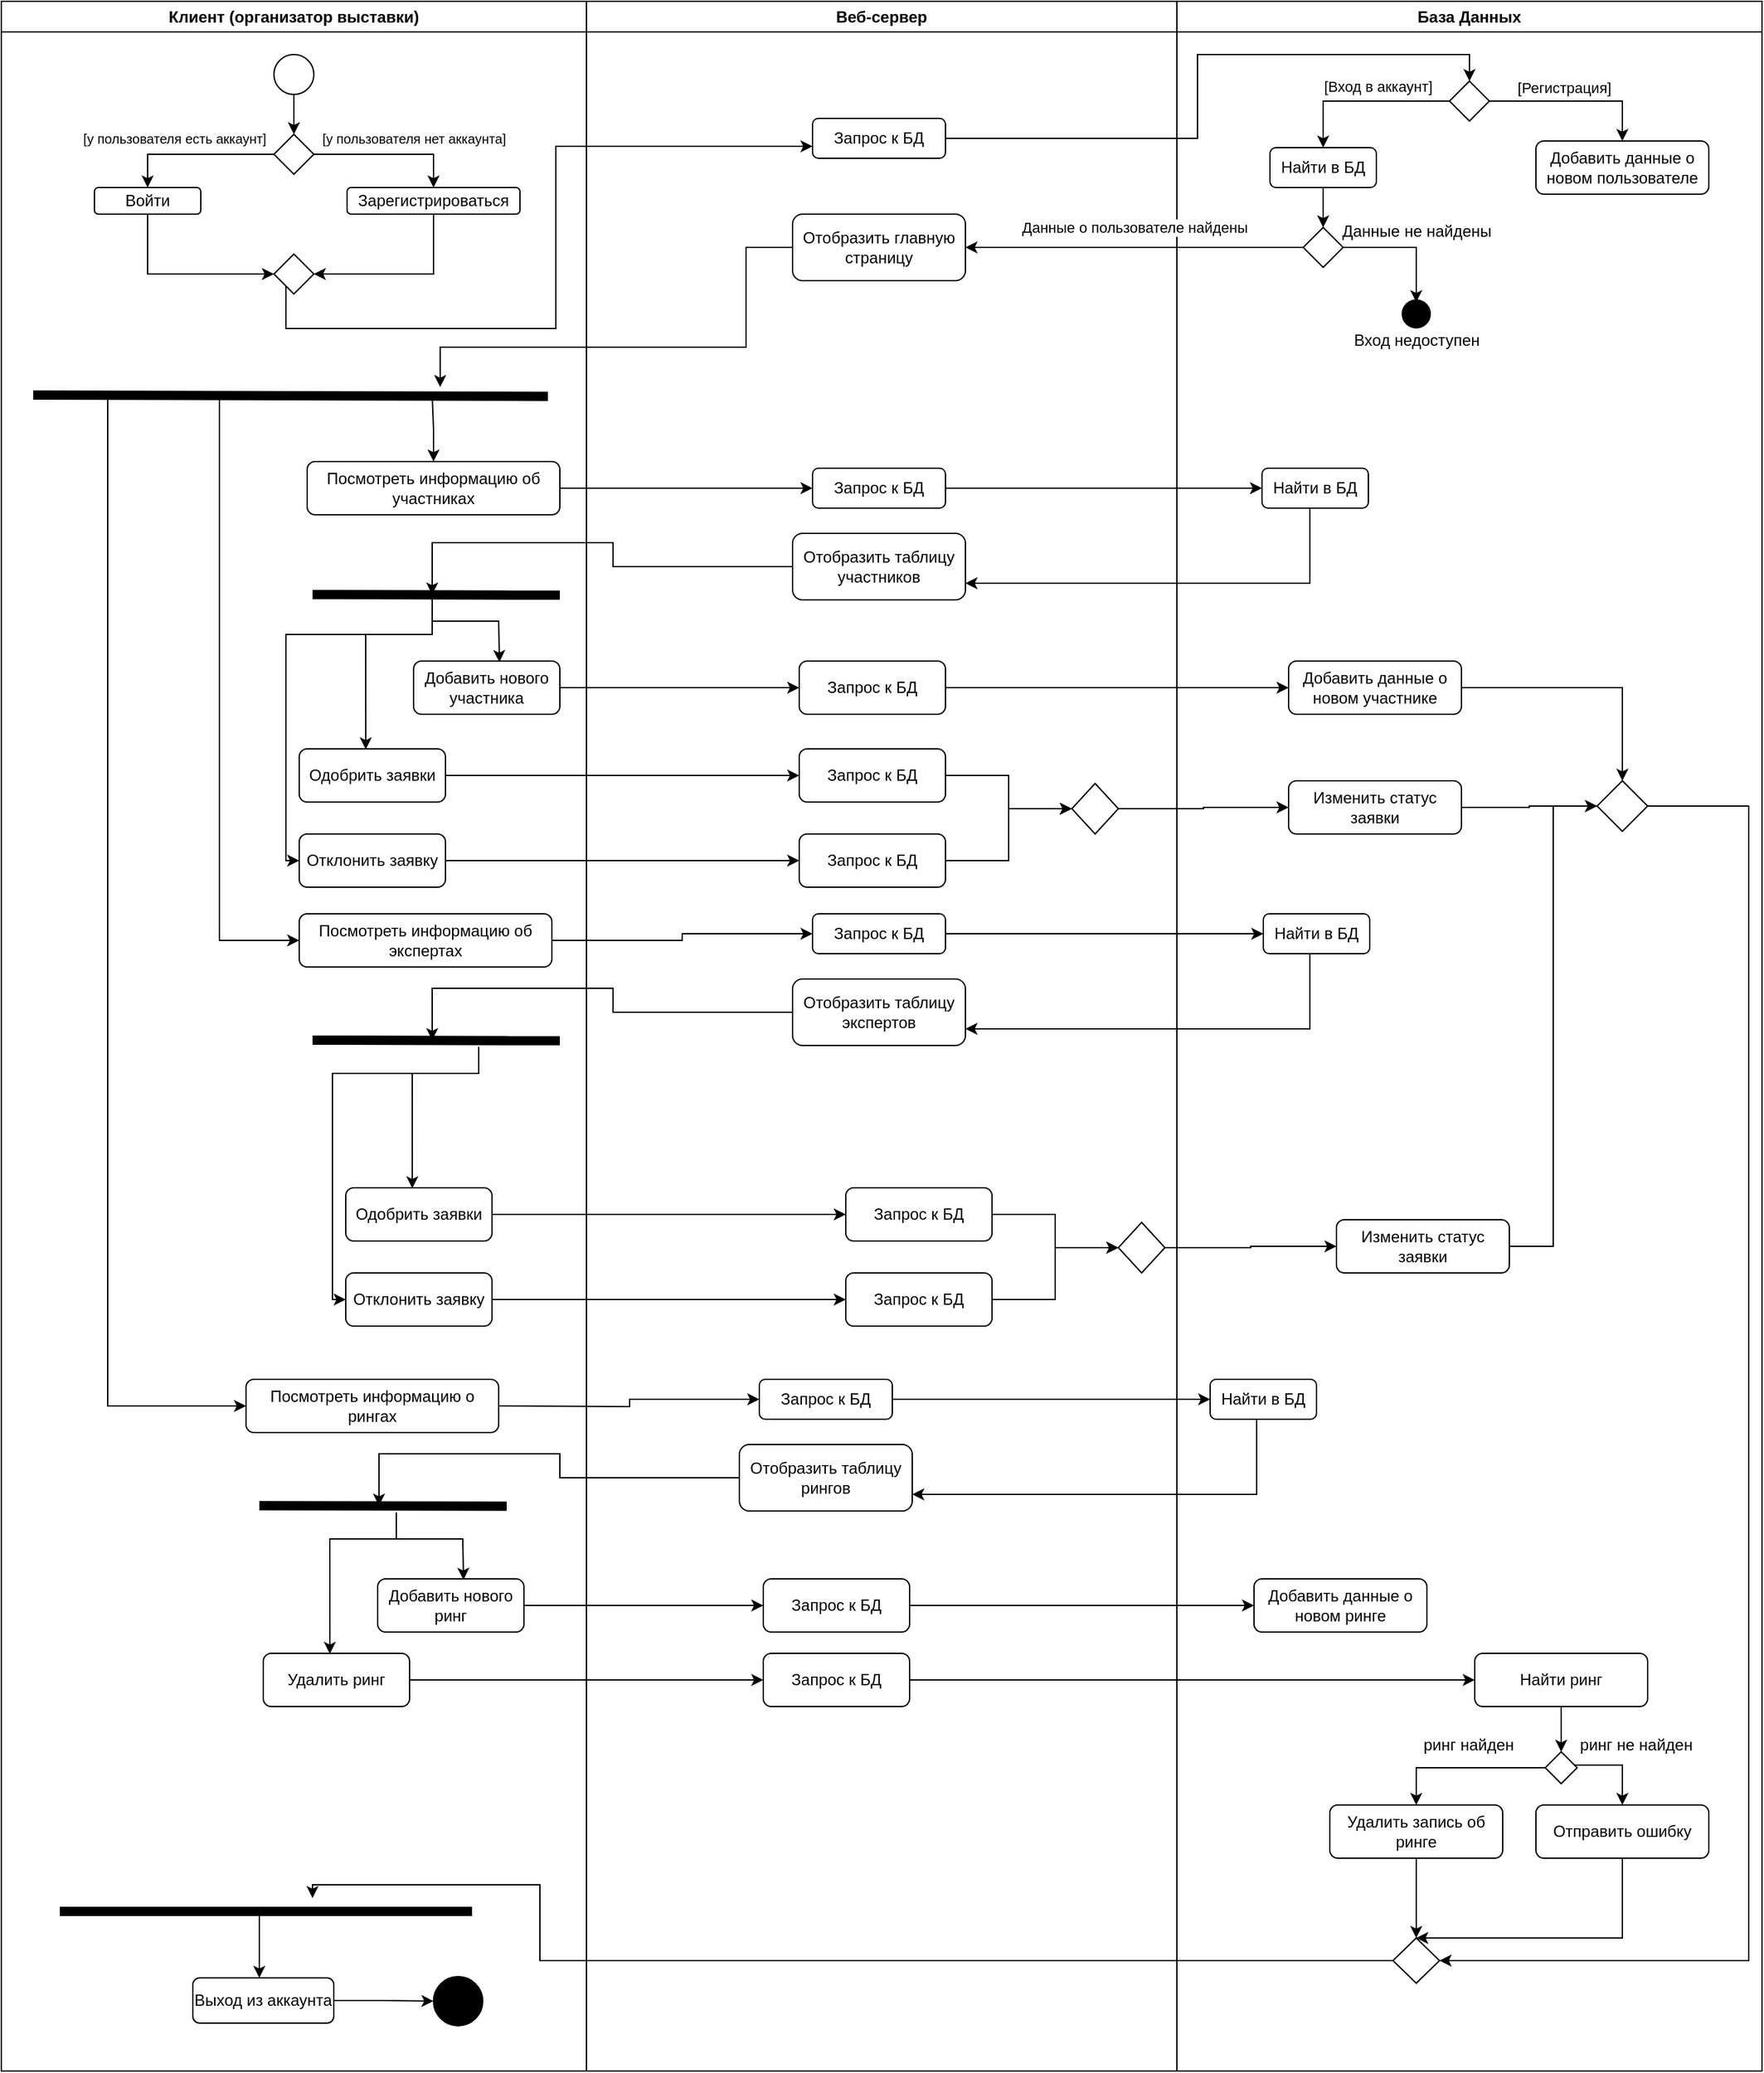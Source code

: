 <mxfile version="24.3.1" type="device">
  <diagram name="Страница — 1" id="noG2td76hltbFTV7gqiZ">
    <mxGraphModel dx="1954" dy="2383" grid="1" gridSize="10" guides="1" tooltips="1" connect="1" arrows="1" fold="1" page="1" pageScale="1" pageWidth="827" pageHeight="1169" math="0" shadow="0">
      <root>
        <mxCell id="0" />
        <mxCell id="1" parent="0" />
        <mxCell id="OkLWnx0SzeU370svV2Pa-1" value="Клиент (организатор выставки)" style="swimlane;whiteSpace=wrap;html=1;" parent="1" vertex="1">
          <mxGeometry x="46" y="-1146" width="440" height="1556" as="geometry" />
        </mxCell>
        <mxCell id="OkLWnx0SzeU370svV2Pa-4" value="" style="ellipse;whiteSpace=wrap;html=1;aspect=fixed;" parent="OkLWnx0SzeU370svV2Pa-1" vertex="1">
          <mxGeometry x="205" y="40" width="30" height="30" as="geometry" />
        </mxCell>
        <mxCell id="OkLWnx0SzeU370svV2Pa-10" style="edgeStyle=orthogonalEdgeStyle;rounded=0;orthogonalLoop=1;jettySize=auto;html=1;entryX=0.5;entryY=0;entryDx=0;entryDy=0;" parent="OkLWnx0SzeU370svV2Pa-1" source="OkLWnx0SzeU370svV2Pa-5" target="OkLWnx0SzeU370svV2Pa-7" edge="1">
          <mxGeometry relative="1" as="geometry" />
        </mxCell>
        <mxCell id="OkLWnx0SzeU370svV2Pa-11" style="edgeStyle=orthogonalEdgeStyle;rounded=0;orthogonalLoop=1;jettySize=auto;html=1;" parent="OkLWnx0SzeU370svV2Pa-1" source="OkLWnx0SzeU370svV2Pa-5" target="OkLWnx0SzeU370svV2Pa-8" edge="1">
          <mxGeometry relative="1" as="geometry" />
        </mxCell>
        <mxCell id="OkLWnx0SzeU370svV2Pa-5" value="" style="rhombus;whiteSpace=wrap;html=1;" parent="OkLWnx0SzeU370svV2Pa-1" vertex="1">
          <mxGeometry x="205" y="100" width="30" height="30" as="geometry" />
        </mxCell>
        <mxCell id="OkLWnx0SzeU370svV2Pa-6" value="" style="endArrow=classic;html=1;rounded=0;exitX=0.5;exitY=1;exitDx=0;exitDy=0;entryX=0.5;entryY=0;entryDx=0;entryDy=0;" parent="OkLWnx0SzeU370svV2Pa-1" source="OkLWnx0SzeU370svV2Pa-4" target="OkLWnx0SzeU370svV2Pa-5" edge="1">
          <mxGeometry width="50" height="50" relative="1" as="geometry">
            <mxPoint x="310" y="290" as="sourcePoint" />
            <mxPoint x="360" y="240" as="targetPoint" />
          </mxGeometry>
        </mxCell>
        <mxCell id="OkLWnx0SzeU370svV2Pa-15" style="edgeStyle=orthogonalEdgeStyle;rounded=0;orthogonalLoop=1;jettySize=auto;html=1;entryX=0;entryY=0.5;entryDx=0;entryDy=0;" parent="OkLWnx0SzeU370svV2Pa-1" source="OkLWnx0SzeU370svV2Pa-7" target="OkLWnx0SzeU370svV2Pa-14" edge="1">
          <mxGeometry relative="1" as="geometry">
            <Array as="points">
              <mxPoint x="110" y="205" />
            </Array>
          </mxGeometry>
        </mxCell>
        <mxCell id="OkLWnx0SzeU370svV2Pa-7" value="Войти" style="rounded=1;whiteSpace=wrap;html=1;" parent="OkLWnx0SzeU370svV2Pa-1" vertex="1">
          <mxGeometry x="70" y="140" width="80" height="20" as="geometry" />
        </mxCell>
        <mxCell id="OkLWnx0SzeU370svV2Pa-16" style="edgeStyle=orthogonalEdgeStyle;rounded=0;orthogonalLoop=1;jettySize=auto;html=1;entryX=1;entryY=0.5;entryDx=0;entryDy=0;" parent="OkLWnx0SzeU370svV2Pa-1" source="OkLWnx0SzeU370svV2Pa-8" target="OkLWnx0SzeU370svV2Pa-14" edge="1">
          <mxGeometry relative="1" as="geometry">
            <Array as="points">
              <mxPoint x="325" y="205" />
            </Array>
          </mxGeometry>
        </mxCell>
        <mxCell id="OkLWnx0SzeU370svV2Pa-8" value="Зарегистрироваться" style="rounded=1;whiteSpace=wrap;html=1;" parent="OkLWnx0SzeU370svV2Pa-1" vertex="1">
          <mxGeometry x="260" y="140" width="130" height="20" as="geometry" />
        </mxCell>
        <mxCell id="OkLWnx0SzeU370svV2Pa-12" value="&lt;font style=&quot;font-size: 10px;&quot;&gt;[у пользователя есть аккаунт]&lt;/font&gt;" style="text;html=1;align=center;verticalAlign=middle;resizable=0;points=[];autosize=1;strokeColor=none;fillColor=none;" parent="OkLWnx0SzeU370svV2Pa-1" vertex="1">
          <mxGeometry x="50" y="88" width="160" height="30" as="geometry" />
        </mxCell>
        <mxCell id="OkLWnx0SzeU370svV2Pa-13" value="&lt;font style=&quot;font-size: 10px;&quot;&gt;[у пользователя нет аккаунта]&lt;/font&gt;" style="text;html=1;align=center;verticalAlign=middle;resizable=0;points=[];autosize=1;strokeColor=none;fillColor=none;" parent="OkLWnx0SzeU370svV2Pa-1" vertex="1">
          <mxGeometry x="230" y="88" width="160" height="30" as="geometry" />
        </mxCell>
        <mxCell id="OkLWnx0SzeU370svV2Pa-14" value="" style="rhombus;whiteSpace=wrap;html=1;" parent="OkLWnx0SzeU370svV2Pa-1" vertex="1">
          <mxGeometry x="205" y="190" width="30" height="30" as="geometry" />
        </mxCell>
        <mxCell id="OkLWnx0SzeU370svV2Pa-40" value="" style="endArrow=none;html=1;rounded=0;strokeWidth=7;" parent="OkLWnx0SzeU370svV2Pa-1" edge="1">
          <mxGeometry relative="1" as="geometry">
            <mxPoint x="24" y="296" as="sourcePoint" />
            <mxPoint x="411" y="297" as="targetPoint" />
          </mxGeometry>
        </mxCell>
        <mxCell id="OkLWnx0SzeU370svV2Pa-46" style="edgeStyle=orthogonalEdgeStyle;rounded=0;orthogonalLoop=1;jettySize=auto;html=1;exitX=0.5;exitY=0;exitDx=0;exitDy=0;startArrow=classic;startFill=1;endArrow=none;endFill=0;" parent="OkLWnx0SzeU370svV2Pa-1" source="OkLWnx0SzeU370svV2Pa-45" edge="1">
          <mxGeometry relative="1" as="geometry">
            <mxPoint x="324.0" y="296" as="targetPoint" />
          </mxGeometry>
        </mxCell>
        <mxCell id="OkLWnx0SzeU370svV2Pa-45" value="Посмотреть информацию об участниках" style="rounded=1;whiteSpace=wrap;html=1;" parent="OkLWnx0SzeU370svV2Pa-1" vertex="1">
          <mxGeometry x="230" y="346" width="190" height="40" as="geometry" />
        </mxCell>
        <mxCell id="OkLWnx0SzeU370svV2Pa-51" value="" style="endArrow=none;html=1;rounded=0;strokeWidth=7;" parent="OkLWnx0SzeU370svV2Pa-1" edge="1">
          <mxGeometry relative="1" as="geometry">
            <mxPoint x="234" y="446" as="sourcePoint" />
            <mxPoint x="420" y="446.41" as="targetPoint" />
          </mxGeometry>
        </mxCell>
        <mxCell id="OkLWnx0SzeU370svV2Pa-57" value="Добавить нового участника" style="rounded=1;whiteSpace=wrap;html=1;" parent="OkLWnx0SzeU370svV2Pa-1" vertex="1">
          <mxGeometry x="310" y="496" width="110" height="40" as="geometry" />
        </mxCell>
        <mxCell id="OkLWnx0SzeU370svV2Pa-58" value="Одобрить заявки" style="rounded=1;whiteSpace=wrap;html=1;" parent="OkLWnx0SzeU370svV2Pa-1" vertex="1">
          <mxGeometry x="224" y="562" width="110" height="40" as="geometry" />
        </mxCell>
        <mxCell id="OkLWnx0SzeU370svV2Pa-59" value="Отклонить заявку" style="rounded=1;whiteSpace=wrap;html=1;" parent="OkLWnx0SzeU370svV2Pa-1" vertex="1">
          <mxGeometry x="224" y="626" width="110" height="40" as="geometry" />
        </mxCell>
        <mxCell id="OkLWnx0SzeU370svV2Pa-78" value="" style="endArrow=classic;html=1;rounded=0;entryX=0.455;entryY=0.01;entryDx=0;entryDy=0;entryPerimeter=0;" parent="OkLWnx0SzeU370svV2Pa-1" target="OkLWnx0SzeU370svV2Pa-58" edge="1">
          <mxGeometry width="50" height="50" relative="1" as="geometry">
            <mxPoint x="324" y="456" as="sourcePoint" />
            <mxPoint x="375" y="507" as="targetPoint" />
            <Array as="points">
              <mxPoint x="324" y="476" />
              <mxPoint x="274" y="476" />
            </Array>
          </mxGeometry>
        </mxCell>
        <mxCell id="OkLWnx0SzeU370svV2Pa-79" value="" style="endArrow=classic;html=1;rounded=0;" parent="OkLWnx0SzeU370svV2Pa-1" target="OkLWnx0SzeU370svV2Pa-59" edge="1">
          <mxGeometry width="50" height="50" relative="1" as="geometry">
            <mxPoint x="324" y="456" as="sourcePoint" />
            <mxPoint x="274" y="562" as="targetPoint" />
            <Array as="points">
              <mxPoint x="324" y="476" />
              <mxPoint x="274" y="476" />
              <mxPoint x="214" y="476" />
              <mxPoint x="214" y="646" />
            </Array>
          </mxGeometry>
        </mxCell>
        <mxCell id="OkLWnx0SzeU370svV2Pa-81" value="Посмотреть информацию об экспертах" style="rounded=1;whiteSpace=wrap;html=1;" parent="OkLWnx0SzeU370svV2Pa-1" vertex="1">
          <mxGeometry x="224" y="686" width="190" height="40" as="geometry" />
        </mxCell>
        <mxCell id="OkLWnx0SzeU370svV2Pa-116" value="" style="endArrow=classic;html=1;rounded=0;" parent="OkLWnx0SzeU370svV2Pa-1" edge="1">
          <mxGeometry width="50" height="50" relative="1" as="geometry">
            <mxPoint x="80" y="296" as="sourcePoint" />
            <mxPoint x="184" y="1056" as="targetPoint" />
            <Array as="points">
              <mxPoint x="80" y="1056" />
            </Array>
          </mxGeometry>
        </mxCell>
        <mxCell id="OkLWnx0SzeU370svV2Pa-117" value="Посмотреть информацию о рингах" style="rounded=1;whiteSpace=wrap;html=1;" parent="OkLWnx0SzeU370svV2Pa-1" vertex="1">
          <mxGeometry x="184" y="1036" width="190" height="40" as="geometry" />
        </mxCell>
        <mxCell id="OkLWnx0SzeU370svV2Pa-154" value="" style="endArrow=none;html=1;rounded=0;strokeWidth=7;" parent="OkLWnx0SzeU370svV2Pa-1" edge="1">
          <mxGeometry relative="1" as="geometry">
            <mxPoint x="44" y="1436" as="sourcePoint" />
            <mxPoint x="354" y="1436" as="targetPoint" />
          </mxGeometry>
        </mxCell>
        <mxCell id="OkLWnx0SzeU370svV2Pa-165" value="" style="edgeStyle=orthogonalEdgeStyle;rounded=0;orthogonalLoop=1;jettySize=auto;html=1;" parent="OkLWnx0SzeU370svV2Pa-1" source="OkLWnx0SzeU370svV2Pa-163" target="OkLWnx0SzeU370svV2Pa-164" edge="1">
          <mxGeometry relative="1" as="geometry" />
        </mxCell>
        <mxCell id="OkLWnx0SzeU370svV2Pa-163" value="Выход из аккаунта" style="rounded=1;whiteSpace=wrap;html=1;" parent="OkLWnx0SzeU370svV2Pa-1" vertex="1">
          <mxGeometry x="144" y="1486" width="106" height="34" as="geometry" />
        </mxCell>
        <mxCell id="OkLWnx0SzeU370svV2Pa-164" value="" style="ellipse;whiteSpace=wrap;html=1;rounded=1;fillColor=#000000;" parent="OkLWnx0SzeU370svV2Pa-1" vertex="1">
          <mxGeometry x="325" y="1485" width="37" height="37" as="geometry" />
        </mxCell>
        <mxCell id="OkLWnx0SzeU370svV2Pa-2" value="Веб-сервер" style="swimlane;whiteSpace=wrap;html=1;" parent="1" vertex="1">
          <mxGeometry x="486" y="-1146" width="444" height="1556" as="geometry" />
        </mxCell>
        <mxCell id="OkLWnx0SzeU370svV2Pa-17" value="Запрос к БД" style="rounded=1;whiteSpace=wrap;html=1;" parent="OkLWnx0SzeU370svV2Pa-2" vertex="1">
          <mxGeometry x="170" y="88" width="100" height="30" as="geometry" />
        </mxCell>
        <mxCell id="OkLWnx0SzeU370svV2Pa-43" style="edgeStyle=orthogonalEdgeStyle;rounded=0;orthogonalLoop=1;jettySize=auto;html=1;exitX=0;exitY=0.5;exitDx=0;exitDy=0;" parent="OkLWnx0SzeU370svV2Pa-2" source="OkLWnx0SzeU370svV2Pa-30" edge="1">
          <mxGeometry relative="1" as="geometry">
            <mxPoint x="-110" y="290" as="targetPoint" />
            <Array as="points">
              <mxPoint x="120" y="185" />
              <mxPoint x="120" y="260" />
              <mxPoint x="-110" y="260" />
            </Array>
          </mxGeometry>
        </mxCell>
        <mxCell id="OkLWnx0SzeU370svV2Pa-30" value="Отобразить главную страницу" style="rounded=1;whiteSpace=wrap;html=1;" parent="OkLWnx0SzeU370svV2Pa-2" vertex="1">
          <mxGeometry x="155" y="160" width="130" height="50" as="geometry" />
        </mxCell>
        <mxCell id="OkLWnx0SzeU370svV2Pa-48" value="Запрос к БД" style="rounded=1;whiteSpace=wrap;html=1;" parent="OkLWnx0SzeU370svV2Pa-2" vertex="1">
          <mxGeometry x="170" y="351" width="100" height="30" as="geometry" />
        </mxCell>
        <mxCell id="OkLWnx0SzeU370svV2Pa-49" style="edgeStyle=orthogonalEdgeStyle;rounded=0;orthogonalLoop=1;jettySize=auto;html=1;exitX=0.5;exitY=1;exitDx=0;exitDy=0;" parent="OkLWnx0SzeU370svV2Pa-2" source="OkLWnx0SzeU370svV2Pa-48" target="OkLWnx0SzeU370svV2Pa-48" edge="1">
          <mxGeometry relative="1" as="geometry" />
        </mxCell>
        <mxCell id="OkLWnx0SzeU370svV2Pa-56" style="edgeStyle=orthogonalEdgeStyle;rounded=0;orthogonalLoop=1;jettySize=auto;html=1;" parent="OkLWnx0SzeU370svV2Pa-2" source="OkLWnx0SzeU370svV2Pa-52" edge="1">
          <mxGeometry relative="1" as="geometry">
            <mxPoint x="-116" y="446" as="targetPoint" />
            <Array as="points">
              <mxPoint x="20" y="425" />
              <mxPoint x="20" y="407" />
              <mxPoint x="-116" y="407" />
            </Array>
          </mxGeometry>
        </mxCell>
        <mxCell id="OkLWnx0SzeU370svV2Pa-52" value="Отобразить таблицу участников" style="rounded=1;whiteSpace=wrap;html=1;" parent="OkLWnx0SzeU370svV2Pa-2" vertex="1">
          <mxGeometry x="155" y="400" width="130" height="50" as="geometry" />
        </mxCell>
        <mxCell id="OkLWnx0SzeU370svV2Pa-60" value="Запрос к БД" style="rounded=1;whiteSpace=wrap;html=1;" parent="OkLWnx0SzeU370svV2Pa-2" vertex="1">
          <mxGeometry x="160" y="496" width="110" height="40" as="geometry" />
        </mxCell>
        <mxCell id="OkLWnx0SzeU370svV2Pa-71" value="" style="edgeStyle=orthogonalEdgeStyle;rounded=0;orthogonalLoop=1;jettySize=auto;html=1;" parent="OkLWnx0SzeU370svV2Pa-2" source="OkLWnx0SzeU370svV2Pa-61" target="OkLWnx0SzeU370svV2Pa-70" edge="1">
          <mxGeometry relative="1" as="geometry" />
        </mxCell>
        <mxCell id="OkLWnx0SzeU370svV2Pa-61" value="Запрос к БД" style="rounded=1;whiteSpace=wrap;html=1;" parent="OkLWnx0SzeU370svV2Pa-2" vertex="1">
          <mxGeometry x="160" y="562" width="110" height="40" as="geometry" />
        </mxCell>
        <mxCell id="OkLWnx0SzeU370svV2Pa-72" style="edgeStyle=orthogonalEdgeStyle;rounded=0;orthogonalLoop=1;jettySize=auto;html=1;" parent="OkLWnx0SzeU370svV2Pa-2" source="OkLWnx0SzeU370svV2Pa-62" target="OkLWnx0SzeU370svV2Pa-70" edge="1">
          <mxGeometry relative="1" as="geometry" />
        </mxCell>
        <mxCell id="OkLWnx0SzeU370svV2Pa-62" value="Запрос к БД" style="rounded=1;whiteSpace=wrap;html=1;" parent="OkLWnx0SzeU370svV2Pa-2" vertex="1">
          <mxGeometry x="160" y="626" width="110" height="40" as="geometry" />
        </mxCell>
        <mxCell id="OkLWnx0SzeU370svV2Pa-70" value="" style="rhombus;whiteSpace=wrap;html=1;rounded=0;" parent="OkLWnx0SzeU370svV2Pa-2" vertex="1">
          <mxGeometry x="365" y="588" width="35" height="38" as="geometry" />
        </mxCell>
        <mxCell id="OkLWnx0SzeU370svV2Pa-82" value="" style="endArrow=none;html=1;rounded=0;strokeWidth=7;" parent="OkLWnx0SzeU370svV2Pa-2" edge="1">
          <mxGeometry relative="1" as="geometry">
            <mxPoint x="-206" y="781" as="sourcePoint" />
            <mxPoint x="-20" y="781.41" as="targetPoint" />
          </mxGeometry>
        </mxCell>
        <mxCell id="OkLWnx0SzeU370svV2Pa-83" value="Запрос к БД" style="rounded=1;whiteSpace=wrap;html=1;" parent="OkLWnx0SzeU370svV2Pa-2" vertex="1">
          <mxGeometry x="170" y="686" width="100" height="30" as="geometry" />
        </mxCell>
        <mxCell id="OkLWnx0SzeU370svV2Pa-84" style="edgeStyle=orthogonalEdgeStyle;rounded=0;orthogonalLoop=1;jettySize=auto;html=1;" parent="OkLWnx0SzeU370svV2Pa-2" source="OkLWnx0SzeU370svV2Pa-85" edge="1">
          <mxGeometry relative="1" as="geometry">
            <mxPoint x="-116" y="781" as="targetPoint" />
            <Array as="points">
              <mxPoint x="20" y="760" />
              <mxPoint x="20" y="742" />
              <mxPoint x="-116" y="742" />
            </Array>
          </mxGeometry>
        </mxCell>
        <mxCell id="OkLWnx0SzeU370svV2Pa-85" value="Отобразить таблицу экспертов" style="rounded=1;whiteSpace=wrap;html=1;" parent="OkLWnx0SzeU370svV2Pa-2" vertex="1">
          <mxGeometry x="155" y="735" width="130" height="50" as="geometry" />
        </mxCell>
        <mxCell id="OkLWnx0SzeU370svV2Pa-86" value="Найти в БД" style="rounded=1;whiteSpace=wrap;html=1;" parent="OkLWnx0SzeU370svV2Pa-2" vertex="1">
          <mxGeometry x="509" y="686" width="80" height="30" as="geometry" />
        </mxCell>
        <mxCell id="OkLWnx0SzeU370svV2Pa-87" style="edgeStyle=orthogonalEdgeStyle;rounded=0;orthogonalLoop=1;jettySize=auto;html=1;exitX=1;exitY=0.5;exitDx=0;exitDy=0;entryX=0;entryY=0.5;entryDx=0;entryDy=0;" parent="OkLWnx0SzeU370svV2Pa-2" source="OkLWnx0SzeU370svV2Pa-83" target="OkLWnx0SzeU370svV2Pa-86" edge="1">
          <mxGeometry relative="1" as="geometry" />
        </mxCell>
        <mxCell id="OkLWnx0SzeU370svV2Pa-88" style="edgeStyle=orthogonalEdgeStyle;rounded=0;orthogonalLoop=1;jettySize=auto;html=1;entryX=1;entryY=0.75;entryDx=0;entryDy=0;" parent="OkLWnx0SzeU370svV2Pa-2" source="OkLWnx0SzeU370svV2Pa-86" target="OkLWnx0SzeU370svV2Pa-85" edge="1">
          <mxGeometry relative="1" as="geometry">
            <Array as="points">
              <mxPoint x="544" y="772" />
            </Array>
          </mxGeometry>
        </mxCell>
        <mxCell id="OkLWnx0SzeU370svV2Pa-118" value="" style="endArrow=none;html=1;rounded=0;strokeWidth=7;" parent="OkLWnx0SzeU370svV2Pa-2" edge="1">
          <mxGeometry relative="1" as="geometry">
            <mxPoint x="-246" y="1131" as="sourcePoint" />
            <mxPoint x="-60" y="1131.41" as="targetPoint" />
          </mxGeometry>
        </mxCell>
        <mxCell id="OkLWnx0SzeU370svV2Pa-119" value="Запрос к БД" style="rounded=1;whiteSpace=wrap;html=1;" parent="OkLWnx0SzeU370svV2Pa-2" vertex="1">
          <mxGeometry x="130" y="1036" width="100" height="30" as="geometry" />
        </mxCell>
        <mxCell id="OkLWnx0SzeU370svV2Pa-120" style="edgeStyle=orthogonalEdgeStyle;rounded=0;orthogonalLoop=1;jettySize=auto;html=1;" parent="OkLWnx0SzeU370svV2Pa-2" source="OkLWnx0SzeU370svV2Pa-121" edge="1">
          <mxGeometry relative="1" as="geometry">
            <mxPoint x="-156" y="1131" as="targetPoint" />
            <Array as="points">
              <mxPoint x="-20" y="1110" />
              <mxPoint x="-20" y="1092" />
              <mxPoint x="-156" y="1092" />
            </Array>
          </mxGeometry>
        </mxCell>
        <mxCell id="OkLWnx0SzeU370svV2Pa-121" value="Отобразить таблицу рингов" style="rounded=1;whiteSpace=wrap;html=1;" parent="OkLWnx0SzeU370svV2Pa-2" vertex="1">
          <mxGeometry x="115" y="1085" width="130" height="50" as="geometry" />
        </mxCell>
        <mxCell id="OkLWnx0SzeU370svV2Pa-122" value="Найти в БД" style="rounded=1;whiteSpace=wrap;html=1;" parent="OkLWnx0SzeU370svV2Pa-2" vertex="1">
          <mxGeometry x="469" y="1036" width="80" height="30" as="geometry" />
        </mxCell>
        <mxCell id="OkLWnx0SzeU370svV2Pa-123" style="edgeStyle=orthogonalEdgeStyle;rounded=0;orthogonalLoop=1;jettySize=auto;html=1;exitX=1;exitY=0.5;exitDx=0;exitDy=0;entryX=0;entryY=0.5;entryDx=0;entryDy=0;" parent="OkLWnx0SzeU370svV2Pa-2" source="OkLWnx0SzeU370svV2Pa-119" target="OkLWnx0SzeU370svV2Pa-122" edge="1">
          <mxGeometry relative="1" as="geometry" />
        </mxCell>
        <mxCell id="OkLWnx0SzeU370svV2Pa-124" style="edgeStyle=orthogonalEdgeStyle;rounded=0;orthogonalLoop=1;jettySize=auto;html=1;entryX=1;entryY=0.75;entryDx=0;entryDy=0;" parent="OkLWnx0SzeU370svV2Pa-2" source="OkLWnx0SzeU370svV2Pa-122" target="OkLWnx0SzeU370svV2Pa-121" edge="1">
          <mxGeometry relative="1" as="geometry">
            <Array as="points">
              <mxPoint x="504" y="1122" />
            </Array>
          </mxGeometry>
        </mxCell>
        <mxCell id="OkLWnx0SzeU370svV2Pa-125" style="edgeStyle=orthogonalEdgeStyle;rounded=0;orthogonalLoop=1;jettySize=auto;html=1;entryX=0;entryY=0.5;entryDx=0;entryDy=0;" parent="OkLWnx0SzeU370svV2Pa-2" target="OkLWnx0SzeU370svV2Pa-119" edge="1">
          <mxGeometry relative="1" as="geometry">
            <mxPoint x="-66" y="1056" as="sourcePoint" />
          </mxGeometry>
        </mxCell>
        <mxCell id="OkLWnx0SzeU370svV2Pa-3" value="База Данных" style="swimlane;whiteSpace=wrap;html=1;" parent="1" vertex="1">
          <mxGeometry x="930" y="-1146" width="440" height="1556" as="geometry" />
        </mxCell>
        <mxCell id="OkLWnx0SzeU370svV2Pa-22" style="edgeStyle=orthogonalEdgeStyle;rounded=0;orthogonalLoop=1;jettySize=auto;html=1;entryX=0.5;entryY=0;entryDx=0;entryDy=0;" parent="OkLWnx0SzeU370svV2Pa-3" source="OkLWnx0SzeU370svV2Pa-19" target="OkLWnx0SzeU370svV2Pa-20" edge="1">
          <mxGeometry relative="1" as="geometry" />
        </mxCell>
        <mxCell id="OkLWnx0SzeU370svV2Pa-23" value="[Вход в аккаунт]" style="edgeLabel;html=1;align=center;verticalAlign=middle;resizable=0;points=[];" parent="OkLWnx0SzeU370svV2Pa-22" vertex="1" connectable="0">
          <mxGeometry x="0.051" y="-1" relative="1" as="geometry">
            <mxPoint x="14" y="-10" as="offset" />
          </mxGeometry>
        </mxCell>
        <mxCell id="OkLWnx0SzeU370svV2Pa-25" style="edgeStyle=orthogonalEdgeStyle;rounded=0;orthogonalLoop=1;jettySize=auto;html=1;entryX=0.5;entryY=0;entryDx=0;entryDy=0;" parent="OkLWnx0SzeU370svV2Pa-3" source="OkLWnx0SzeU370svV2Pa-19" target="OkLWnx0SzeU370svV2Pa-24" edge="1">
          <mxGeometry relative="1" as="geometry" />
        </mxCell>
        <mxCell id="OkLWnx0SzeU370svV2Pa-26" value="[Регистрация]" style="edgeLabel;html=1;align=center;verticalAlign=middle;resizable=0;points=[];" parent="OkLWnx0SzeU370svV2Pa-25" vertex="1" connectable="0">
          <mxGeometry x="-0.115" y="2" relative="1" as="geometry">
            <mxPoint x="-2" y="-8" as="offset" />
          </mxGeometry>
        </mxCell>
        <mxCell id="OkLWnx0SzeU370svV2Pa-19" value="" style="rhombus;whiteSpace=wrap;html=1;" parent="OkLWnx0SzeU370svV2Pa-3" vertex="1">
          <mxGeometry x="205" y="60" width="30" height="30" as="geometry" />
        </mxCell>
        <mxCell id="OkLWnx0SzeU370svV2Pa-29" style="edgeStyle=orthogonalEdgeStyle;rounded=0;orthogonalLoop=1;jettySize=auto;html=1;entryX=0.5;entryY=0;entryDx=0;entryDy=0;" parent="OkLWnx0SzeU370svV2Pa-3" source="OkLWnx0SzeU370svV2Pa-20" target="OkLWnx0SzeU370svV2Pa-28" edge="1">
          <mxGeometry relative="1" as="geometry" />
        </mxCell>
        <mxCell id="OkLWnx0SzeU370svV2Pa-20" value="Найти в БД" style="rounded=1;whiteSpace=wrap;html=1;" parent="OkLWnx0SzeU370svV2Pa-3" vertex="1">
          <mxGeometry x="70" y="110" width="80" height="30" as="geometry" />
        </mxCell>
        <mxCell id="OkLWnx0SzeU370svV2Pa-24" value="Добавить данные о новом пользователе" style="rounded=1;whiteSpace=wrap;html=1;" parent="OkLWnx0SzeU370svV2Pa-3" vertex="1">
          <mxGeometry x="270" y="105" width="130" height="40" as="geometry" />
        </mxCell>
        <mxCell id="OkLWnx0SzeU370svV2Pa-33" style="edgeStyle=orthogonalEdgeStyle;rounded=0;orthogonalLoop=1;jettySize=auto;html=1;entryX=0.5;entryY=0.206;entryDx=0;entryDy=0;entryPerimeter=0;" parent="OkLWnx0SzeU370svV2Pa-3" source="OkLWnx0SzeU370svV2Pa-28" target="OkLWnx0SzeU370svV2Pa-35" edge="1">
          <mxGeometry relative="1" as="geometry">
            <mxPoint x="180.0" y="220" as="targetPoint" />
          </mxGeometry>
        </mxCell>
        <mxCell id="OkLWnx0SzeU370svV2Pa-28" value="" style="rhombus;whiteSpace=wrap;html=1;" parent="OkLWnx0SzeU370svV2Pa-3" vertex="1">
          <mxGeometry x="95" y="170" width="30" height="30" as="geometry" />
        </mxCell>
        <mxCell id="OkLWnx0SzeU370svV2Pa-34" value="Данные не найдены" style="text;html=1;align=center;verticalAlign=middle;resizable=0;points=[];autosize=1;strokeColor=none;fillColor=none;" parent="OkLWnx0SzeU370svV2Pa-3" vertex="1">
          <mxGeometry x="110" y="158" width="140" height="30" as="geometry" />
        </mxCell>
        <mxCell id="OkLWnx0SzeU370svV2Pa-35" value="" style="ellipse;html=1;shape=endState;fillColor=#000000;strokeColor=none;" parent="OkLWnx0SzeU370svV2Pa-3" vertex="1">
          <mxGeometry x="165" y="220" width="30" height="30" as="geometry" />
        </mxCell>
        <mxCell id="OkLWnx0SzeU370svV2Pa-36" value="Вход недоступен" style="text;html=1;align=center;verticalAlign=middle;resizable=0;points=[];autosize=1;strokeColor=none;fillColor=none;" parent="OkLWnx0SzeU370svV2Pa-3" vertex="1">
          <mxGeometry x="120" y="240" width="120" height="30" as="geometry" />
        </mxCell>
        <mxCell id="OkLWnx0SzeU370svV2Pa-53" value="Найти в БД" style="rounded=1;whiteSpace=wrap;html=1;" parent="OkLWnx0SzeU370svV2Pa-3" vertex="1">
          <mxGeometry x="64" y="351" width="80" height="30" as="geometry" />
        </mxCell>
        <mxCell id="OkLWnx0SzeU370svV2Pa-67" style="edgeStyle=orthogonalEdgeStyle;rounded=0;orthogonalLoop=1;jettySize=auto;html=1;entryX=0.5;entryY=0;entryDx=0;entryDy=0;" parent="OkLWnx0SzeU370svV2Pa-3" source="OkLWnx0SzeU370svV2Pa-63" target="OkLWnx0SzeU370svV2Pa-65" edge="1">
          <mxGeometry relative="1" as="geometry" />
        </mxCell>
        <mxCell id="OkLWnx0SzeU370svV2Pa-63" value="Добавить данные о новом участнике" style="rounded=1;whiteSpace=wrap;html=1;" parent="OkLWnx0SzeU370svV2Pa-3" vertex="1">
          <mxGeometry x="84" y="496" width="130" height="40" as="geometry" />
        </mxCell>
        <mxCell id="OkLWnx0SzeU370svV2Pa-66" style="edgeStyle=orthogonalEdgeStyle;rounded=0;orthogonalLoop=1;jettySize=auto;html=1;entryX=0;entryY=0.5;entryDx=0;entryDy=0;" parent="OkLWnx0SzeU370svV2Pa-3" source="OkLWnx0SzeU370svV2Pa-64" target="OkLWnx0SzeU370svV2Pa-65" edge="1">
          <mxGeometry relative="1" as="geometry" />
        </mxCell>
        <mxCell id="OkLWnx0SzeU370svV2Pa-64" value="Изменить статус заявки" style="rounded=1;whiteSpace=wrap;html=1;" parent="OkLWnx0SzeU370svV2Pa-3" vertex="1">
          <mxGeometry x="84" y="586" width="130" height="40" as="geometry" />
        </mxCell>
        <mxCell id="OkLWnx0SzeU370svV2Pa-160" style="edgeStyle=orthogonalEdgeStyle;rounded=0;orthogonalLoop=1;jettySize=auto;html=1;entryX=1;entryY=0.5;entryDx=0;entryDy=0;" parent="OkLWnx0SzeU370svV2Pa-3" source="OkLWnx0SzeU370svV2Pa-65" target="OkLWnx0SzeU370svV2Pa-156" edge="1">
          <mxGeometry relative="1" as="geometry">
            <Array as="points">
              <mxPoint x="430" y="605" />
              <mxPoint x="430" y="1473" />
            </Array>
          </mxGeometry>
        </mxCell>
        <mxCell id="OkLWnx0SzeU370svV2Pa-65" value="" style="rhombus;whiteSpace=wrap;html=1;" parent="OkLWnx0SzeU370svV2Pa-3" vertex="1">
          <mxGeometry x="316" y="586" width="38" height="38" as="geometry" />
        </mxCell>
        <mxCell id="OkLWnx0SzeU370svV2Pa-103" value="Одобрить заявки" style="rounded=1;whiteSpace=wrap;html=1;" parent="OkLWnx0SzeU370svV2Pa-3" vertex="1">
          <mxGeometry x="-625" y="892" width="110" height="40" as="geometry" />
        </mxCell>
        <mxCell id="OkLWnx0SzeU370svV2Pa-104" value="Отклонить заявку" style="rounded=1;whiteSpace=wrap;html=1;" parent="OkLWnx0SzeU370svV2Pa-3" vertex="1">
          <mxGeometry x="-625" y="956" width="110" height="40" as="geometry" />
        </mxCell>
        <mxCell id="OkLWnx0SzeU370svV2Pa-105" value="" style="endArrow=classic;html=1;rounded=0;entryX=0.455;entryY=0.01;entryDx=0;entryDy=0;entryPerimeter=0;" parent="OkLWnx0SzeU370svV2Pa-3" target="OkLWnx0SzeU370svV2Pa-103" edge="1">
          <mxGeometry width="50" height="50" relative="1" as="geometry">
            <mxPoint x="-525" y="786" as="sourcePoint" />
            <mxPoint x="-474" y="837" as="targetPoint" />
            <Array as="points">
              <mxPoint x="-525" y="806" />
              <mxPoint x="-575" y="806" />
            </Array>
          </mxGeometry>
        </mxCell>
        <mxCell id="OkLWnx0SzeU370svV2Pa-106" value="" style="endArrow=classic;html=1;rounded=0;" parent="OkLWnx0SzeU370svV2Pa-3" target="OkLWnx0SzeU370svV2Pa-104" edge="1">
          <mxGeometry width="50" height="50" relative="1" as="geometry">
            <mxPoint x="-525" y="786" as="sourcePoint" />
            <mxPoint x="-575" y="892" as="targetPoint" />
            <Array as="points">
              <mxPoint x="-525" y="806" />
              <mxPoint x="-575" y="806" />
              <mxPoint x="-635" y="806" />
              <mxPoint x="-635" y="976" />
            </Array>
          </mxGeometry>
        </mxCell>
        <mxCell id="OkLWnx0SzeU370svV2Pa-107" value="" style="edgeStyle=orthogonalEdgeStyle;rounded=0;orthogonalLoop=1;jettySize=auto;html=1;" parent="OkLWnx0SzeU370svV2Pa-3" source="OkLWnx0SzeU370svV2Pa-108" target="OkLWnx0SzeU370svV2Pa-111" edge="1">
          <mxGeometry relative="1" as="geometry" />
        </mxCell>
        <mxCell id="OkLWnx0SzeU370svV2Pa-108" value="Запрос к БД" style="rounded=1;whiteSpace=wrap;html=1;" parent="OkLWnx0SzeU370svV2Pa-3" vertex="1">
          <mxGeometry x="-249" y="892" width="110" height="40" as="geometry" />
        </mxCell>
        <mxCell id="OkLWnx0SzeU370svV2Pa-109" style="edgeStyle=orthogonalEdgeStyle;rounded=0;orthogonalLoop=1;jettySize=auto;html=1;" parent="OkLWnx0SzeU370svV2Pa-3" source="OkLWnx0SzeU370svV2Pa-110" target="OkLWnx0SzeU370svV2Pa-111" edge="1">
          <mxGeometry relative="1" as="geometry" />
        </mxCell>
        <mxCell id="OkLWnx0SzeU370svV2Pa-110" value="Запрос к БД" style="rounded=1;whiteSpace=wrap;html=1;" parent="OkLWnx0SzeU370svV2Pa-3" vertex="1">
          <mxGeometry x="-249" y="956" width="110" height="40" as="geometry" />
        </mxCell>
        <mxCell id="OkLWnx0SzeU370svV2Pa-111" value="" style="rhombus;whiteSpace=wrap;html=1;rounded=0;" parent="OkLWnx0SzeU370svV2Pa-3" vertex="1">
          <mxGeometry x="-44" y="918" width="35" height="38" as="geometry" />
        </mxCell>
        <mxCell id="OkLWnx0SzeU370svV2Pa-159" style="edgeStyle=orthogonalEdgeStyle;rounded=0;orthogonalLoop=1;jettySize=auto;html=1;entryX=0;entryY=0.5;entryDx=0;entryDy=0;" parent="OkLWnx0SzeU370svV2Pa-3" source="OkLWnx0SzeU370svV2Pa-112" target="OkLWnx0SzeU370svV2Pa-65" edge="1">
          <mxGeometry relative="1" as="geometry" />
        </mxCell>
        <mxCell id="OkLWnx0SzeU370svV2Pa-112" value="Изменить статус заявки" style="rounded=1;whiteSpace=wrap;html=1;" parent="OkLWnx0SzeU370svV2Pa-3" vertex="1">
          <mxGeometry x="120" y="916" width="130" height="40" as="geometry" />
        </mxCell>
        <mxCell id="OkLWnx0SzeU370svV2Pa-113" style="edgeStyle=orthogonalEdgeStyle;rounded=0;orthogonalLoop=1;jettySize=auto;html=1;" parent="OkLWnx0SzeU370svV2Pa-3" source="OkLWnx0SzeU370svV2Pa-111" target="OkLWnx0SzeU370svV2Pa-112" edge="1">
          <mxGeometry relative="1" as="geometry" />
        </mxCell>
        <mxCell id="OkLWnx0SzeU370svV2Pa-114" style="edgeStyle=orthogonalEdgeStyle;rounded=0;orthogonalLoop=1;jettySize=auto;html=1;" parent="OkLWnx0SzeU370svV2Pa-3" source="OkLWnx0SzeU370svV2Pa-103" target="OkLWnx0SzeU370svV2Pa-108" edge="1">
          <mxGeometry relative="1" as="geometry" />
        </mxCell>
        <mxCell id="OkLWnx0SzeU370svV2Pa-115" style="edgeStyle=orthogonalEdgeStyle;rounded=0;orthogonalLoop=1;jettySize=auto;html=1;" parent="OkLWnx0SzeU370svV2Pa-3" source="OkLWnx0SzeU370svV2Pa-104" target="OkLWnx0SzeU370svV2Pa-110" edge="1">
          <mxGeometry relative="1" as="geometry" />
        </mxCell>
        <mxCell id="OkLWnx0SzeU370svV2Pa-126" value="Добавить нового ринг" style="rounded=1;whiteSpace=wrap;html=1;" parent="OkLWnx0SzeU370svV2Pa-3" vertex="1">
          <mxGeometry x="-601" y="1186" width="110" height="40" as="geometry" />
        </mxCell>
        <mxCell id="OkLWnx0SzeU370svV2Pa-127" value="Запрос к БД" style="rounded=1;whiteSpace=wrap;html=1;" parent="OkLWnx0SzeU370svV2Pa-3" vertex="1">
          <mxGeometry x="-311" y="1186" width="110" height="40" as="geometry" />
        </mxCell>
        <mxCell id="OkLWnx0SzeU370svV2Pa-128" value="Добавить данные о новом ринге" style="rounded=1;whiteSpace=wrap;html=1;" parent="OkLWnx0SzeU370svV2Pa-3" vertex="1">
          <mxGeometry x="58" y="1186" width="130" height="40" as="geometry" />
        </mxCell>
        <mxCell id="OkLWnx0SzeU370svV2Pa-129" style="edgeStyle=orthogonalEdgeStyle;rounded=0;orthogonalLoop=1;jettySize=auto;html=1;" parent="OkLWnx0SzeU370svV2Pa-3" source="OkLWnx0SzeU370svV2Pa-127" target="OkLWnx0SzeU370svV2Pa-128" edge="1">
          <mxGeometry relative="1" as="geometry" />
        </mxCell>
        <mxCell id="OkLWnx0SzeU370svV2Pa-130" style="edgeStyle=orthogonalEdgeStyle;rounded=0;orthogonalLoop=1;jettySize=auto;html=1;" parent="OkLWnx0SzeU370svV2Pa-3" source="OkLWnx0SzeU370svV2Pa-126" target="OkLWnx0SzeU370svV2Pa-127" edge="1">
          <mxGeometry relative="1" as="geometry" />
        </mxCell>
        <mxCell id="OkLWnx0SzeU370svV2Pa-131" value="" style="endArrow=classic;html=1;rounded=0;entryX=0.587;entryY=0.018;entryDx=0;entryDy=0;entryPerimeter=0;" parent="OkLWnx0SzeU370svV2Pa-3" target="OkLWnx0SzeU370svV2Pa-126" edge="1">
          <mxGeometry width="50" height="50" relative="1" as="geometry">
            <mxPoint x="-587" y="1136" as="sourcePoint" />
            <mxPoint x="-407" y="1206" as="targetPoint" />
            <Array as="points">
              <mxPoint x="-587" y="1156" />
              <mxPoint x="-537" y="1156" />
            </Array>
          </mxGeometry>
        </mxCell>
        <mxCell id="OkLWnx0SzeU370svV2Pa-132" value="Удалить ринг" style="rounded=1;whiteSpace=wrap;html=1;" parent="OkLWnx0SzeU370svV2Pa-3" vertex="1">
          <mxGeometry x="-687" y="1242" width="110" height="40" as="geometry" />
        </mxCell>
        <mxCell id="OkLWnx0SzeU370svV2Pa-133" value="" style="endArrow=classic;html=1;rounded=0;entryX=0.455;entryY=0.01;entryDx=0;entryDy=0;entryPerimeter=0;" parent="OkLWnx0SzeU370svV2Pa-3" target="OkLWnx0SzeU370svV2Pa-132" edge="1">
          <mxGeometry width="50" height="50" relative="1" as="geometry">
            <mxPoint x="-587" y="1136" as="sourcePoint" />
            <mxPoint x="-536" y="1187" as="targetPoint" />
            <Array as="points">
              <mxPoint x="-587" y="1156" />
              <mxPoint x="-637" y="1156" />
            </Array>
          </mxGeometry>
        </mxCell>
        <mxCell id="OkLWnx0SzeU370svV2Pa-139" style="edgeStyle=orthogonalEdgeStyle;rounded=0;orthogonalLoop=1;jettySize=auto;html=1;entryX=0;entryY=0.5;entryDx=0;entryDy=0;" parent="OkLWnx0SzeU370svV2Pa-3" source="OkLWnx0SzeU370svV2Pa-134" target="OkLWnx0SzeU370svV2Pa-135" edge="1">
          <mxGeometry relative="1" as="geometry" />
        </mxCell>
        <mxCell id="OkLWnx0SzeU370svV2Pa-134" value="Запрос к БД" style="rounded=1;whiteSpace=wrap;html=1;" parent="OkLWnx0SzeU370svV2Pa-3" vertex="1">
          <mxGeometry x="-311" y="1242" width="110" height="40" as="geometry" />
        </mxCell>
        <mxCell id="OkLWnx0SzeU370svV2Pa-138" value="" style="edgeStyle=orthogonalEdgeStyle;rounded=0;orthogonalLoop=1;jettySize=auto;html=1;" parent="OkLWnx0SzeU370svV2Pa-3" source="OkLWnx0SzeU370svV2Pa-135" target="OkLWnx0SzeU370svV2Pa-137" edge="1">
          <mxGeometry relative="1" as="geometry" />
        </mxCell>
        <mxCell id="OkLWnx0SzeU370svV2Pa-135" value="Найти ринг" style="rounded=1;whiteSpace=wrap;html=1;" parent="OkLWnx0SzeU370svV2Pa-3" vertex="1">
          <mxGeometry x="224" y="1242" width="130" height="40" as="geometry" />
        </mxCell>
        <mxCell id="OkLWnx0SzeU370svV2Pa-136" style="edgeStyle=orthogonalEdgeStyle;rounded=0;orthogonalLoop=1;jettySize=auto;html=1;" parent="OkLWnx0SzeU370svV2Pa-3" source="OkLWnx0SzeU370svV2Pa-132" target="OkLWnx0SzeU370svV2Pa-134" edge="1">
          <mxGeometry relative="1" as="geometry" />
        </mxCell>
        <mxCell id="OkLWnx0SzeU370svV2Pa-142" style="edgeStyle=orthogonalEdgeStyle;rounded=0;orthogonalLoop=1;jettySize=auto;html=1;entryX=0.5;entryY=0;entryDx=0;entryDy=0;" parent="OkLWnx0SzeU370svV2Pa-3" source="OkLWnx0SzeU370svV2Pa-137" target="OkLWnx0SzeU370svV2Pa-140" edge="1">
          <mxGeometry relative="1" as="geometry" />
        </mxCell>
        <mxCell id="OkLWnx0SzeU370svV2Pa-143" style="edgeStyle=orthogonalEdgeStyle;rounded=0;orthogonalLoop=1;jettySize=auto;html=1;" parent="OkLWnx0SzeU370svV2Pa-3" source="OkLWnx0SzeU370svV2Pa-137" target="OkLWnx0SzeU370svV2Pa-141" edge="1">
          <mxGeometry relative="1" as="geometry">
            <Array as="points">
              <mxPoint x="335" y="1326" />
            </Array>
          </mxGeometry>
        </mxCell>
        <mxCell id="OkLWnx0SzeU370svV2Pa-137" value="" style="rhombus;whiteSpace=wrap;html=1;rounded=0;fillColor=default;strokeColor=default;" parent="OkLWnx0SzeU370svV2Pa-3" vertex="1">
          <mxGeometry x="277" y="1316" width="24" height="24" as="geometry" />
        </mxCell>
        <mxCell id="OkLWnx0SzeU370svV2Pa-157" value="" style="edgeStyle=orthogonalEdgeStyle;rounded=0;orthogonalLoop=1;jettySize=auto;html=1;" parent="OkLWnx0SzeU370svV2Pa-3" source="OkLWnx0SzeU370svV2Pa-140" target="OkLWnx0SzeU370svV2Pa-156" edge="1">
          <mxGeometry relative="1" as="geometry" />
        </mxCell>
        <mxCell id="OkLWnx0SzeU370svV2Pa-140" value="Удалить запись об ринге" style="rounded=1;whiteSpace=wrap;html=1;" parent="OkLWnx0SzeU370svV2Pa-3" vertex="1">
          <mxGeometry x="115" y="1356" width="130" height="40" as="geometry" />
        </mxCell>
        <mxCell id="OkLWnx0SzeU370svV2Pa-158" style="edgeStyle=orthogonalEdgeStyle;rounded=0;orthogonalLoop=1;jettySize=auto;html=1;" parent="OkLWnx0SzeU370svV2Pa-3" source="OkLWnx0SzeU370svV2Pa-141" target="OkLWnx0SzeU370svV2Pa-156" edge="1">
          <mxGeometry relative="1" as="geometry">
            <Array as="points">
              <mxPoint x="335" y="1456" />
            </Array>
          </mxGeometry>
        </mxCell>
        <mxCell id="OkLWnx0SzeU370svV2Pa-141" value="Отправить ошибку" style="rounded=1;whiteSpace=wrap;html=1;" parent="OkLWnx0SzeU370svV2Pa-3" vertex="1">
          <mxGeometry x="270" y="1356" width="130" height="40" as="geometry" />
        </mxCell>
        <mxCell id="OkLWnx0SzeU370svV2Pa-144" value="ринг найден" style="text;html=1;align=center;verticalAlign=middle;resizable=0;points=[];autosize=1;strokeColor=none;fillColor=none;" parent="OkLWnx0SzeU370svV2Pa-3" vertex="1">
          <mxGeometry x="174" y="1296" width="90" height="30" as="geometry" />
        </mxCell>
        <mxCell id="OkLWnx0SzeU370svV2Pa-145" value="ринг не найден" style="text;html=1;align=center;verticalAlign=middle;resizable=0;points=[];autosize=1;strokeColor=none;fillColor=none;" parent="OkLWnx0SzeU370svV2Pa-3" vertex="1">
          <mxGeometry x="290" y="1296" width="110" height="30" as="geometry" />
        </mxCell>
        <mxCell id="OkLWnx0SzeU370svV2Pa-161" style="edgeStyle=orthogonalEdgeStyle;rounded=0;orthogonalLoop=1;jettySize=auto;html=1;" parent="OkLWnx0SzeU370svV2Pa-3" source="OkLWnx0SzeU370svV2Pa-156" edge="1">
          <mxGeometry relative="1" as="geometry">
            <mxPoint x="-650" y="1426" as="targetPoint" />
            <Array as="points">
              <mxPoint x="-479" y="1473" />
              <mxPoint x="-479" y="1416" />
            </Array>
          </mxGeometry>
        </mxCell>
        <mxCell id="OkLWnx0SzeU370svV2Pa-156" value="" style="rhombus;whiteSpace=wrap;html=1;rounded=0;" parent="OkLWnx0SzeU370svV2Pa-3" vertex="1">
          <mxGeometry x="162.5" y="1456" width="35" height="34" as="geometry" />
        </mxCell>
        <mxCell id="OkLWnx0SzeU370svV2Pa-18" style="edgeStyle=orthogonalEdgeStyle;rounded=0;orthogonalLoop=1;jettySize=auto;html=1;" parent="1" source="OkLWnx0SzeU370svV2Pa-14" target="OkLWnx0SzeU370svV2Pa-17" edge="1">
          <mxGeometry relative="1" as="geometry">
            <mxPoint x="660" y="-1050" as="targetPoint" />
            <Array as="points">
              <mxPoint x="260" y="-900" />
              <mxPoint x="463" y="-900" />
              <mxPoint x="463" y="-1037" />
            </Array>
          </mxGeometry>
        </mxCell>
        <mxCell id="OkLWnx0SzeU370svV2Pa-21" style="edgeStyle=orthogonalEdgeStyle;rounded=0;orthogonalLoop=1;jettySize=auto;html=1;entryX=0.5;entryY=0;entryDx=0;entryDy=0;" parent="1" source="OkLWnx0SzeU370svV2Pa-17" target="OkLWnx0SzeU370svV2Pa-19" edge="1">
          <mxGeometry relative="1" as="geometry" />
        </mxCell>
        <mxCell id="OkLWnx0SzeU370svV2Pa-31" style="edgeStyle=orthogonalEdgeStyle;rounded=0;orthogonalLoop=1;jettySize=auto;html=1;entryX=1;entryY=0.5;entryDx=0;entryDy=0;" parent="1" source="OkLWnx0SzeU370svV2Pa-28" target="OkLWnx0SzeU370svV2Pa-30" edge="1">
          <mxGeometry relative="1" as="geometry" />
        </mxCell>
        <mxCell id="OkLWnx0SzeU370svV2Pa-32" value="Данные о пользователе найдены" style="edgeLabel;html=1;align=center;verticalAlign=middle;resizable=0;points=[];" parent="OkLWnx0SzeU370svV2Pa-31" vertex="1" connectable="0">
          <mxGeometry x="0.144" y="-3" relative="1" as="geometry">
            <mxPoint x="18" y="-12" as="offset" />
          </mxGeometry>
        </mxCell>
        <mxCell id="OkLWnx0SzeU370svV2Pa-50" style="edgeStyle=orthogonalEdgeStyle;rounded=0;orthogonalLoop=1;jettySize=auto;html=1;entryX=0;entryY=0.5;entryDx=0;entryDy=0;" parent="1" source="OkLWnx0SzeU370svV2Pa-45" target="OkLWnx0SzeU370svV2Pa-48" edge="1">
          <mxGeometry relative="1" as="geometry" />
        </mxCell>
        <mxCell id="OkLWnx0SzeU370svV2Pa-54" style="edgeStyle=orthogonalEdgeStyle;rounded=0;orthogonalLoop=1;jettySize=auto;html=1;exitX=1;exitY=0.5;exitDx=0;exitDy=0;entryX=0;entryY=0.5;entryDx=0;entryDy=0;" parent="1" source="OkLWnx0SzeU370svV2Pa-48" target="OkLWnx0SzeU370svV2Pa-53" edge="1">
          <mxGeometry relative="1" as="geometry" />
        </mxCell>
        <mxCell id="OkLWnx0SzeU370svV2Pa-55" style="edgeStyle=orthogonalEdgeStyle;rounded=0;orthogonalLoop=1;jettySize=auto;html=1;entryX=1;entryY=0.75;entryDx=0;entryDy=0;" parent="1" source="OkLWnx0SzeU370svV2Pa-53" target="OkLWnx0SzeU370svV2Pa-52" edge="1">
          <mxGeometry relative="1" as="geometry">
            <Array as="points">
              <mxPoint x="1030" y="-709" />
            </Array>
          </mxGeometry>
        </mxCell>
        <mxCell id="OkLWnx0SzeU370svV2Pa-68" style="edgeStyle=orthogonalEdgeStyle;rounded=0;orthogonalLoop=1;jettySize=auto;html=1;" parent="1" source="OkLWnx0SzeU370svV2Pa-60" target="OkLWnx0SzeU370svV2Pa-63" edge="1">
          <mxGeometry relative="1" as="geometry" />
        </mxCell>
        <mxCell id="OkLWnx0SzeU370svV2Pa-73" style="edgeStyle=orthogonalEdgeStyle;rounded=0;orthogonalLoop=1;jettySize=auto;html=1;" parent="1" source="OkLWnx0SzeU370svV2Pa-70" target="OkLWnx0SzeU370svV2Pa-64" edge="1">
          <mxGeometry relative="1" as="geometry" />
        </mxCell>
        <mxCell id="OkLWnx0SzeU370svV2Pa-74" style="edgeStyle=orthogonalEdgeStyle;rounded=0;orthogonalLoop=1;jettySize=auto;html=1;" parent="1" source="OkLWnx0SzeU370svV2Pa-57" target="OkLWnx0SzeU370svV2Pa-60" edge="1">
          <mxGeometry relative="1" as="geometry" />
        </mxCell>
        <mxCell id="OkLWnx0SzeU370svV2Pa-75" style="edgeStyle=orthogonalEdgeStyle;rounded=0;orthogonalLoop=1;jettySize=auto;html=1;" parent="1" source="OkLWnx0SzeU370svV2Pa-58" target="OkLWnx0SzeU370svV2Pa-61" edge="1">
          <mxGeometry relative="1" as="geometry" />
        </mxCell>
        <mxCell id="OkLWnx0SzeU370svV2Pa-76" style="edgeStyle=orthogonalEdgeStyle;rounded=0;orthogonalLoop=1;jettySize=auto;html=1;" parent="1" source="OkLWnx0SzeU370svV2Pa-59" target="OkLWnx0SzeU370svV2Pa-62" edge="1">
          <mxGeometry relative="1" as="geometry" />
        </mxCell>
        <mxCell id="OkLWnx0SzeU370svV2Pa-77" value="" style="endArrow=classic;html=1;rounded=0;entryX=0.587;entryY=0.018;entryDx=0;entryDy=0;entryPerimeter=0;" parent="1" target="OkLWnx0SzeU370svV2Pa-57" edge="1">
          <mxGeometry width="50" height="50" relative="1" as="geometry">
            <mxPoint x="370" y="-700" as="sourcePoint" />
            <mxPoint x="550" y="-630" as="targetPoint" />
            <Array as="points">
              <mxPoint x="370" y="-680" />
              <mxPoint x="420" y="-680" />
            </Array>
          </mxGeometry>
        </mxCell>
        <mxCell id="OkLWnx0SzeU370svV2Pa-80" value="" style="endArrow=classic;html=1;rounded=0;" parent="1" edge="1">
          <mxGeometry width="50" height="50" relative="1" as="geometry">
            <mxPoint x="210" y="-850" as="sourcePoint" />
            <mxPoint x="270" y="-440" as="targetPoint" />
            <Array as="points">
              <mxPoint x="210" y="-440" />
            </Array>
          </mxGeometry>
        </mxCell>
        <mxCell id="OkLWnx0SzeU370svV2Pa-89" style="edgeStyle=orthogonalEdgeStyle;rounded=0;orthogonalLoop=1;jettySize=auto;html=1;entryX=0;entryY=0.5;entryDx=0;entryDy=0;" parent="1" source="OkLWnx0SzeU370svV2Pa-81" target="OkLWnx0SzeU370svV2Pa-83" edge="1">
          <mxGeometry relative="1" as="geometry" />
        </mxCell>
        <mxCell id="OkLWnx0SzeU370svV2Pa-162" value="" style="endArrow=classic;html=1;rounded=0;" parent="1" edge="1">
          <mxGeometry width="50" height="50" relative="1" as="geometry">
            <mxPoint x="240" y="290" as="sourcePoint" />
            <mxPoint x="240" y="340" as="targetPoint" />
          </mxGeometry>
        </mxCell>
      </root>
    </mxGraphModel>
  </diagram>
</mxfile>
